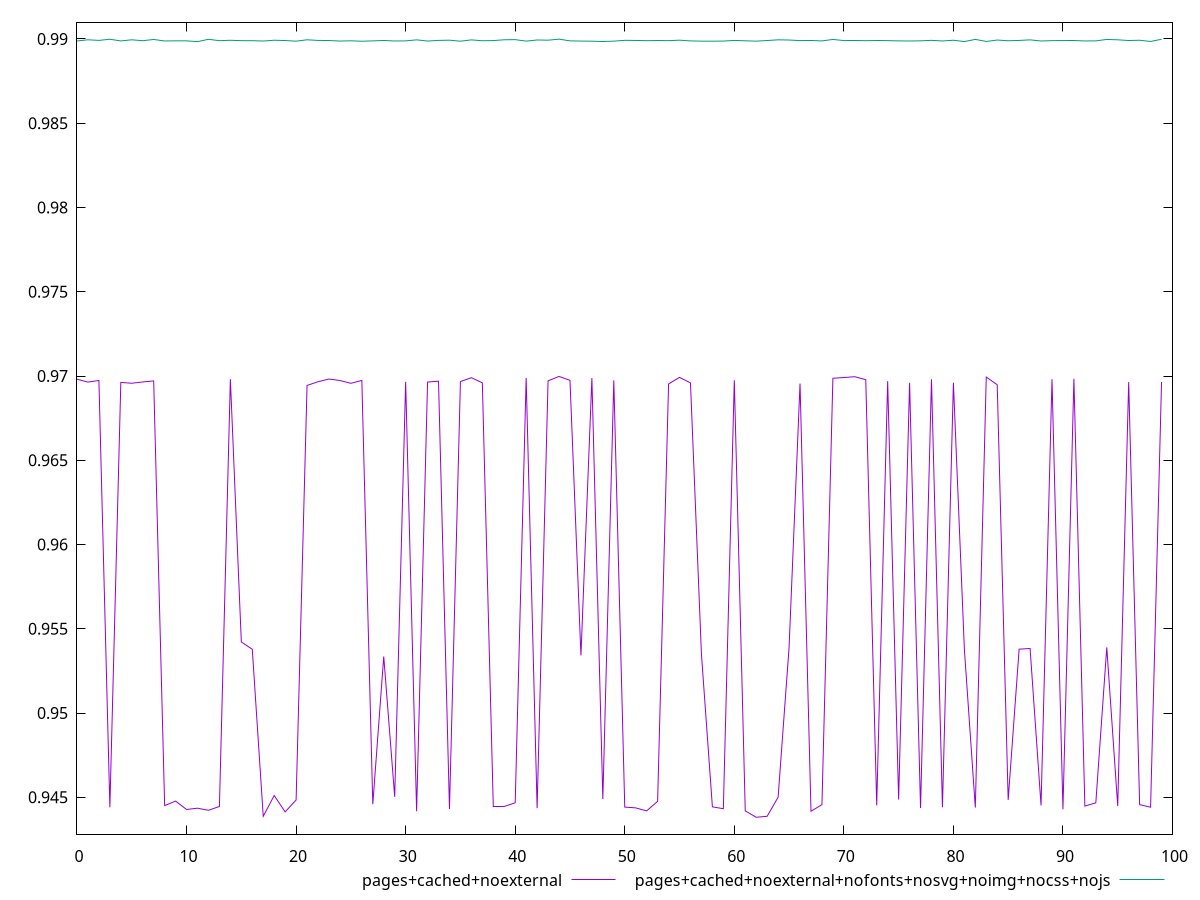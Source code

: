 $_pagesCachedNoexternal <<EOF
0.969815714191809
0.9696395155677071
0.9697378940194878
0.944407819465668
0.9696207869410118
0.9695725549026792
0.9696492637468974
0.9697115720903988
0.9445116748948423
0.9447785388146521
0.9442810878921112
0.9443586186808409
0.9442324490512906
0.9444625992429347
0.9698165564331006
0.9542194858753041
0.9537871510506359
0.9438750611159565
0.9451102325570586
0.9441392428641504
0.9448441139703012
0.9694406971361349
0.969663217044503
0.9698222366867115
0.9697345911202331
0.9695679974116888
0.9697405056587474
0.9445910298060379
0.9533589819818202
0.9450313307539359
0.9696567983209751
0.9441786681803188
0.9696430229858461
0.9696943543274201
0.9443043341347634
0.9696721694350283
0.9699027612164445
0.9695940754595436
0.9444557176450321
0.9444615044764317
0.9446773993320652
0.9698856939992643
0.9443622913521781
0.9697141043757205
0.9699760042600412
0.9697465809730696
0.953421203936275
0.9698820435970718
0.9449035728057286
0.9697441940155692
0.9444233687977306
0.9443766349475476
0.9441986655574282
0.9447618001468132
0.969532044507188
0.9699204658925562
0.9695918608249618
0.9535025597538733
0.9444387070232205
0.9443265436844661
0.9697480525706881
0.9441990641556408
0.943818659790264
0.9438781687915663
0.9450116370946606
0.9538912946715461
0.9695559620850455
0.9441787466095344
0.9445661868245683
0.9698689069501023
0.9699120614787262
0.969959606949522
0.9697838950685733
0.9445262174955569
0.9696949741683276
0.9448702923983228
0.9695979823261709
0.9443700211147269
0.9698030070569302
0.9444098667759522
0.9696055520865872
0.9538105127530174
0.9443949673544476
0.9699384140864882
0.9694831264081069
0.9448485597514347
0.95379293662775
0.9538354092575859
0.9445212225933786
0.9698091907895345
0.9442954436512041
0.9698363716171208
0.9444827850093174
0.9446764630744705
0.9538944812216695
0.944483299697082
0.9696421776319804
0.9445697538861441
0.9444174427467722
0.9696467459599122
EOF
$_pagesCachedNoexternalNofontsNosvgNoimgNocssNojs <<EOF
0.9898792183609066
0.9899515547484787
0.9899159162918
0.9899834915020035
0.9898843016369157
0.9899508442167805
0.9898974094187695
0.989970455220992
0.9898809951648827
0.9898916937790767
0.9898881001510732
0.9898424762111055
0.9899799127985396
0.9898993282683224
0.9899233173347302
0.9898996508811531
0.9898988698058382
0.9898774753461098
0.9899246733474547
0.989907272587949
0.9898691058881945
0.989951563206973
0.9899134484140457
0.9899078156260738
0.9898765995064731
0.9898918806567354
0.9898653873787204
0.9898870805158666
0.9899110225189688
0.9898800515312071
0.9898875903426565
0.9899478917419834
0.9898780535406524
0.9899150343507048
0.9899283424025429
0.9898679232186474
0.9899462587316825
0.9898950996613762
0.9899050747672045
0.9899522652442476
0.9899608052971889
0.989872449161036
0.9899406390502068
0.9899273510892624
0.9899895664509943
0.9898881851173564
0.9898759702290255
0.9898686379372215
0.9898481606062561
0.9898711306616146
0.9899194011155943
0.9899122694472056
0.9898991329990829
0.9899088337662542
0.989899863122419
0.9899287490749894
0.9898848030652136
0.9898708669470081
0.9898684507525066
0.9898750602784093
0.9899142032403601
0.9898918806567354
0.9898702629369984
0.9899088846713354
0.9899494230455926
0.9899374219570156
0.9899041412263098
0.9899112770030685
0.9898834857156074
0.9899723472470794
0.9899057112369751
0.989911293968512
0.989898428309386
0.989910225105737
0.9899019089647092
0.9898863327366725
0.9898805786136271
0.98988954450848
0.9899192569915376
0.9898816667217091
0.9899252835106109
0.9898462092486641
0.9899752608057006
0.9898535701740586
0.9899365498287181
0.989894938303924
0.9899133127106499
0.9899470794911418
0.9898808251454425
0.9899017476849967
0.9899067889270314
0.9899090713217293
0.9898820067383326
0.9898871399966056
0.9899729806809043
0.9899500405959687
0.9899076035042925
0.9899242157077479
0.98985353610449
0.9899828669828343
EOF
set key outside below
set terminal pngcairo
set output "report_00004_2020-11-02T20-21-41.718Z/first-meaningful-paint/first-meaningful-paint_pages+cached+noexternal_pages+cached+noexternal+nofonts+nosvg+noimg+nocss+nojs.png"
set yrange [0.942818659790264:0.9909895664509943]
plot $_pagesCachedNoexternal title "pages+cached+noexternal" with line ,$_pagesCachedNoexternalNofontsNosvgNoimgNocssNojs title "pages+cached+noexternal+nofonts+nosvg+noimg+nocss+nojs" with line ,